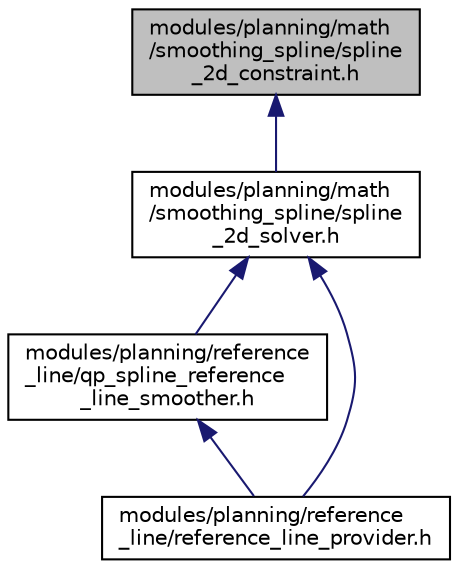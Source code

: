 digraph "modules/planning/math/smoothing_spline/spline_2d_constraint.h"
{
  edge [fontname="Helvetica",fontsize="10",labelfontname="Helvetica",labelfontsize="10"];
  node [fontname="Helvetica",fontsize="10",shape=record];
  Node1 [label="modules/planning/math\l/smoothing_spline/spline\l_2d_constraint.h",height=0.2,width=0.4,color="black", fillcolor="grey75", style="filled" fontcolor="black"];
  Node1 -> Node2 [dir="back",color="midnightblue",fontsize="10",style="solid",fontname="Helvetica"];
  Node2 [label="modules/planning/math\l/smoothing_spline/spline\l_2d_solver.h",height=0.2,width=0.4,color="black", fillcolor="white", style="filled",URL="$spline__2d__solver_8h.html"];
  Node2 -> Node3 [dir="back",color="midnightblue",fontsize="10",style="solid",fontname="Helvetica"];
  Node3 [label="modules/planning/reference\l_line/qp_spline_reference\l_line_smoother.h",height=0.2,width=0.4,color="black", fillcolor="white", style="filled",URL="$qp__spline__reference__line__smoother_8h.html"];
  Node3 -> Node4 [dir="back",color="midnightblue",fontsize="10",style="solid",fontname="Helvetica"];
  Node4 [label="modules/planning/reference\l_line/reference_line_provider.h",height=0.2,width=0.4,color="black", fillcolor="white", style="filled",URL="$reference__line__provider_8h.html",tooltip="Declaration of the class ReferenceLineProvider. "];
  Node2 -> Node4 [dir="back",color="midnightblue",fontsize="10",style="solid",fontname="Helvetica"];
}
